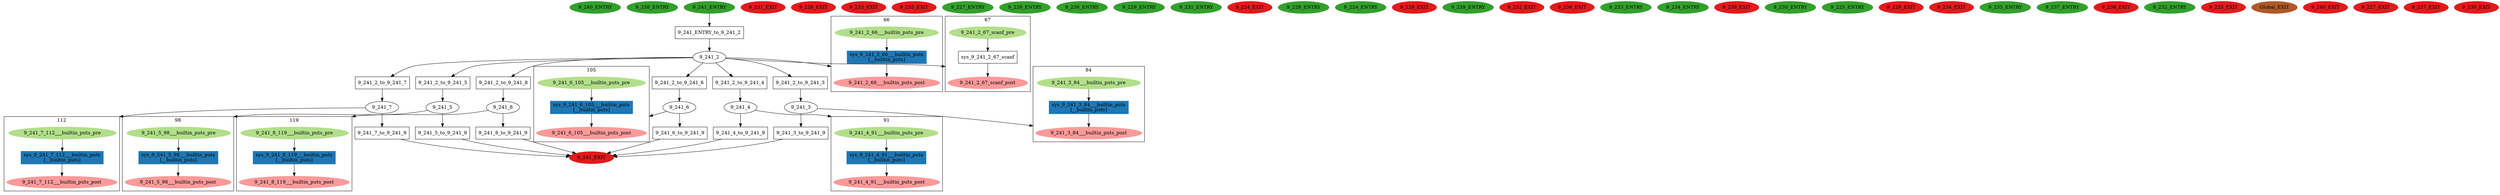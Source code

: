 digraph model { 
compound=true; 
node  [style="filled", colorscheme="paired12"];  "9_240_ENTRY" [shape=ellipse, color=4, style=filled];
  "9_238_ENTRY" [shape=ellipse, color=4, style=filled];
  "9_241_EXIT" [shape=ellipse, color=6, style=filled];
  "9_241_2" [shape=ellipse, style=""];
subgraph "cluster_9_241_2_66" { 
label="66"  "9_241_2_66___builtin_puts_post" [shape=ellipse, style=""];
  "9_241_2_66___builtin_puts_pre" [shape=ellipse, style=""];
  "sys_9_241_2_66___builtin_puts" [shape=box, style=""];
  "sys_9_241_2_66___builtin_puts" [color=2, style=filled];
  "sys_9_241_2_66___builtin_puts" [label="sys_9_241_2_66___builtin_puts\n[__builtin_puts]"];
  "9_241_2_66___builtin_puts_pre" -> "sys_9_241_2_66___builtin_puts" [label="", arrowhead="normal"];
  "sys_9_241_2_66___builtin_puts" -> "9_241_2_66___builtin_puts_post" [label="", arrowhead="normal"];
}
  "9_241_2" -> "9_241_2_66___builtin_puts_post" [lhead="cluster_9_241_2_66"];
  "9_241_2_66___builtin_puts_pre" [color=3, style=filled];
  "9_241_2_66___builtin_puts_post" [color=5, style=filled];
subgraph "cluster_9_241_2_67" { 
label="67"  "9_241_2_67_scanf_post" [shape=ellipse, style=""];
  "9_241_2_67_scanf_pre" [shape=ellipse, style=""];
  "sys_9_241_2_67_scanf" [shape=box, style=""];
  "sys_9_241_2_67_scanf" [label="sys_9_241_2_67_scanf\n"];
  "9_241_2_67_scanf_pre" -> "sys_9_241_2_67_scanf" [label="", arrowhead="normal"];
  "sys_9_241_2_67_scanf" -> "9_241_2_67_scanf_post" [label="", arrowhead="normal"];
}
  "9_241_2" -> "9_241_2_67_scanf_post" [lhead="cluster_9_241_2_67"];
  "9_241_2_67_scanf_pre" [color=3, style=filled];
  "9_241_2_67_scanf_post" [color=5, style=filled];
  "9_231_EXIT" [shape=ellipse, color=6, style=filled];
  "9_241_3" [shape=ellipse, style=""];
subgraph "cluster_9_241_3_84" { 
label="84"  "9_241_3_84___builtin_puts_post" [shape=ellipse, style=""];
  "9_241_3_84___builtin_puts_pre" [shape=ellipse, style=""];
  "sys_9_241_3_84___builtin_puts" [shape=box, style=""];
  "sys_9_241_3_84___builtin_puts" [color=2, style=filled];
  "sys_9_241_3_84___builtin_puts" [label="sys_9_241_3_84___builtin_puts\n[__builtin_puts]"];
  "9_241_3_84___builtin_puts_pre" -> "sys_9_241_3_84___builtin_puts" [label="", arrowhead="normal"];
  "sys_9_241_3_84___builtin_puts" -> "9_241_3_84___builtin_puts_post" [label="", arrowhead="normal"];
}
  "9_241_3" -> "9_241_3_84___builtin_puts_post" [lhead="cluster_9_241_3_84"];
  "9_241_3_84___builtin_puts_pre" [color=3, style=filled];
  "9_241_3_84___builtin_puts_post" [color=5, style=filled];
  "9_241_4" [shape=ellipse, style=""];
subgraph "cluster_9_241_4_91" { 
label="91"  "9_241_4_91___builtin_puts_pre" [shape=ellipse, style=""];
  "9_241_4_91___builtin_puts_post" [shape=ellipse, style=""];
  "sys_9_241_4_91___builtin_puts" [shape=box, style=""];
  "sys_9_241_4_91___builtin_puts" [color=2, style=filled];
  "sys_9_241_4_91___builtin_puts" [label="sys_9_241_4_91___builtin_puts\n[__builtin_puts]"];
  "sys_9_241_4_91___builtin_puts" -> "9_241_4_91___builtin_puts_post" [label="", arrowhead="normal"];
  "9_241_4_91___builtin_puts_pre" -> "sys_9_241_4_91___builtin_puts" [label="", arrowhead="normal"];
}
  "9_241_4" -> "9_241_4_91___builtin_puts_pre" [lhead="cluster_9_241_4_91"];
  "9_241_4_91___builtin_puts_pre" [color=3, style=filled];
  "9_241_4_91___builtin_puts_post" [color=5, style=filled];
  "9_226_EXIT" [shape=ellipse, color=6, style=filled];
  "9_233_EXIT" [shape=ellipse, color=6, style=filled];
  "9_241_5" [shape=ellipse, style=""];
subgraph "cluster_9_241_5_98" { 
label="98"  "9_241_5_98___builtin_puts_pre" [shape=ellipse, style=""];
  "9_241_5_98___builtin_puts_post" [shape=ellipse, style=""];
  "sys_9_241_5_98___builtin_puts" [shape=box, style=""];
  "sys_9_241_5_98___builtin_puts" [color=2, style=filled];
  "sys_9_241_5_98___builtin_puts" [label="sys_9_241_5_98___builtin_puts\n[__builtin_puts]"];
  "9_241_5_98___builtin_puts_pre" -> "sys_9_241_5_98___builtin_puts" [label="", arrowhead="normal"];
  "sys_9_241_5_98___builtin_puts" -> "9_241_5_98___builtin_puts_post" [label="", arrowhead="normal"];
}
  "9_241_5" -> "9_241_5_98___builtin_puts_pre" [lhead="cluster_9_241_5_98"];
  "9_241_5_98___builtin_puts_pre" [color=3, style=filled];
  "9_241_5_98___builtin_puts_post" [color=5, style=filled];
  "9_235_EXIT" [shape=ellipse, color=6, style=filled];
  "9_227_ENTRY" [shape=ellipse, color=4, style=filled];
  "9_226_ENTRY" [shape=ellipse, color=4, style=filled];
  "9_236_ENTRY" [shape=ellipse, color=4, style=filled];
  "9_229_ENTRY" [shape=ellipse, color=4, style=filled];
  "9_231_ENTRY" [shape=ellipse, color=4, style=filled];
  "9_224_EXIT" [shape=ellipse, color=6, style=filled];
  "9_228_ENTRY" [shape=ellipse, color=4, style=filled];
  "9_224_ENTRY" [shape=ellipse, color=4, style=filled];
  "9_228_EXIT" [shape=ellipse, color=6, style=filled];
  "9_239_ENTRY" [shape=ellipse, color=4, style=filled];
  "9_232_EXIT" [shape=ellipse, color=6, style=filled];
  "9_236_EXIT" [shape=ellipse, color=6, style=filled];
  "9_233_ENTRY" [shape=ellipse, color=4, style=filled];
  "9_234_ENTRY" [shape=ellipse, color=4, style=filled];
  "9_239_EXIT" [shape=ellipse, color=6, style=filled];
  "9_230_ENTRY" [shape=ellipse, color=4, style=filled];
  "9_225_ENTRY" [shape=ellipse, color=4, style=filled];
  "9_229_EXIT" [shape=ellipse, color=6, style=filled];
  "9_234_EXIT" [shape=ellipse, color=6, style=filled];
  "9_235_ENTRY" [shape=ellipse, color=4, style=filled];
  "9_237_ENTRY" [shape=ellipse, color=4, style=filled];
  "9_238_EXIT" [shape=ellipse, color=6, style=filled];
  "9_232_ENTRY" [shape=ellipse, color=4, style=filled];
  "9_241_ENTRY" [shape=ellipse, color=4, style=filled];
  "9_225_EXIT" [shape=ellipse, color=6, style=filled];
  "Global_EXIT" [shape=ellipse, color=12, style=filled];
  "9_240_EXIT" [shape=ellipse, color=6, style=filled];
  "9_227_EXIT" [shape=ellipse, color=6, style=filled];
  "9_241_8" [shape=ellipse, style=""];
subgraph "cluster_9_241_8_119" { 
label="119"  "9_241_8_119___builtin_puts_pre" [shape=ellipse, style=""];
  "9_241_8_119___builtin_puts_post" [shape=ellipse, style=""];
  "sys_9_241_8_119___builtin_puts" [shape=box, style=""];
  "sys_9_241_8_119___builtin_puts" [color=2, style=filled];
  "sys_9_241_8_119___builtin_puts" [label="sys_9_241_8_119___builtin_puts\n[__builtin_puts]"];
  "9_241_8_119___builtin_puts_pre" -> "sys_9_241_8_119___builtin_puts" [label="", arrowhead="normal"];
  "sys_9_241_8_119___builtin_puts" -> "9_241_8_119___builtin_puts_post" [label="", arrowhead="normal"];
}
  "9_241_8" -> "9_241_8_119___builtin_puts_pre" [lhead="cluster_9_241_8_119"];
  "9_241_8_119___builtin_puts_pre" [color=3, style=filled];
  "9_241_8_119___builtin_puts_post" [color=5, style=filled];
  "9_241_7" [shape=ellipse, style=""];
subgraph "cluster_9_241_7_112" { 
label="112"  "9_241_7_112___builtin_puts_pre" [shape=ellipse, style=""];
  "9_241_7_112___builtin_puts_post" [shape=ellipse, style=""];
  "sys_9_241_7_112___builtin_puts" [shape=box, style=""];
  "sys_9_241_7_112___builtin_puts" [color=2, style=filled];
  "sys_9_241_7_112___builtin_puts" [label="sys_9_241_7_112___builtin_puts\n[__builtin_puts]"];
  "sys_9_241_7_112___builtin_puts" -> "9_241_7_112___builtin_puts_post" [label="", arrowhead="normal"];
  "9_241_7_112___builtin_puts_pre" -> "sys_9_241_7_112___builtin_puts" [label="", arrowhead="normal"];
}
  "9_241_7" -> "9_241_7_112___builtin_puts_pre" [lhead="cluster_9_241_7_112"];
  "9_241_7_112___builtin_puts_pre" [color=3, style=filled];
  "9_241_7_112___builtin_puts_post" [color=5, style=filled];
  "9_241_6" [shape=ellipse, style=""];
subgraph "cluster_9_241_6_105" { 
label="105"  "9_241_6_105___builtin_puts_post" [shape=ellipse, style=""];
  "9_241_6_105___builtin_puts_pre" [shape=ellipse, style=""];
  "sys_9_241_6_105___builtin_puts" [shape=box, style=""];
  "sys_9_241_6_105___builtin_puts" [color=2, style=filled];
  "sys_9_241_6_105___builtin_puts" [label="sys_9_241_6_105___builtin_puts\n[__builtin_puts]"];
  "9_241_6_105___builtin_puts_pre" -> "sys_9_241_6_105___builtin_puts" [label="", arrowhead="normal"];
  "sys_9_241_6_105___builtin_puts" -> "9_241_6_105___builtin_puts_post" [label="", arrowhead="normal"];
}
  "9_241_6" -> "9_241_6_105___builtin_puts_post" [lhead="cluster_9_241_6_105"];
  "9_241_6_105___builtin_puts_pre" [color=3, style=filled];
  "9_241_6_105___builtin_puts_post" [color=5, style=filled];
  "9_237_EXIT" [shape=ellipse, color=6, style=filled];
  "9_230_EXIT" [shape=ellipse, color=6, style=filled];
  "9_241_6_to_9_241_9" [shape=box, style=""];
  "9_241_6_to_9_241_9" [label="9_241_6_to_9_241_9\n"];
  "9_241_5_to_9_241_9" [shape=box, style=""];
  "9_241_5_to_9_241_9" [label="9_241_5_to_9_241_9\n"];
  "9_241_2_to_9_241_7" [shape=box, style=""];
  "9_241_2_to_9_241_7" [label="9_241_2_to_9_241_7\n"];
  "9_241_2_to_9_241_8" [shape=box, style=""];
  "9_241_2_to_9_241_8" [label="9_241_2_to_9_241_8\n"];
  "9_241_4_to_9_241_9" [shape=box, style=""];
  "9_241_4_to_9_241_9" [label="9_241_4_to_9_241_9\n"];
  "9_241_2_to_9_241_6" [shape=box, style=""];
  "9_241_2_to_9_241_6" [label="9_241_2_to_9_241_6\n"];
  "9_241_2_to_9_241_5" [shape=box, style=""];
  "9_241_2_to_9_241_5" [label="9_241_2_to_9_241_5\n"];
  "9_241_7_to_9_241_9" [shape=box, style=""];
  "9_241_7_to_9_241_9" [label="9_241_7_to_9_241_9\n"];
  "9_241_2_to_9_241_4" [shape=box, style=""];
  "9_241_2_to_9_241_4" [label="9_241_2_to_9_241_4\n"];
  "9_241_2_to_9_241_3" [shape=box, style=""];
  "9_241_2_to_9_241_3" [label="9_241_2_to_9_241_3\n"];
  "9_241_ENTRY_to_9_241_2" [shape=box, style=""];
  "9_241_ENTRY_to_9_241_2" [label="9_241_ENTRY_to_9_241_2\n"];
  "9_241_8_to_9_241_9" [shape=box, style=""];
  "9_241_8_to_9_241_9" [label="9_241_8_to_9_241_9\n"];
  "9_241_3_to_9_241_9" [shape=box, style=""];
  "9_241_3_to_9_241_9" [label="9_241_3_to_9_241_9\n"];
  "9_241_7" -> "9_241_7_to_9_241_9" [label="", arrowhead="normal"];
  "9_241_8_to_9_241_9" -> "9_241_EXIT" [label="", arrowhead="normal"];
  "9_241_2" -> "9_241_2_to_9_241_5" [label="", arrowhead="normal"];
  "9_241_2_to_9_241_4" -> "9_241_4" [label="", arrowhead="normal"];
  "9_241_3" -> "9_241_3_to_9_241_9" [label="", arrowhead="normal"];
  "9_241_2_to_9_241_6" -> "9_241_6" [label="", arrowhead="normal"];
  "9_241_8" -> "9_241_8_to_9_241_9" [label="", arrowhead="normal"];
  "9_241_2" -> "9_241_2_to_9_241_7" [label="", arrowhead="normal"];
  "9_241_5_to_9_241_9" -> "9_241_EXIT" [label="", arrowhead="normal"];
  "9_241_7_to_9_241_9" -> "9_241_EXIT" [label="", arrowhead="normal"];
  "9_241_2" -> "9_241_2_to_9_241_3" [label="", arrowhead="normal"];
  "9_241_2_to_9_241_8" -> "9_241_8" [label="", arrowhead="normal"];
  "9_241_ENTRY" -> "9_241_ENTRY_to_9_241_2" [label="", arrowhead="normal"];
  "9_241_3_to_9_241_9" -> "9_241_EXIT" [label="", arrowhead="normal"];
  "9_241_2_to_9_241_3" -> "9_241_3" [label="", arrowhead="normal"];
  "9_241_2" -> "9_241_2_to_9_241_4" [label="", arrowhead="normal"];
  "9_241_6_to_9_241_9" -> "9_241_EXIT" [label="", arrowhead="normal"];
  "9_241_2_to_9_241_7" -> "9_241_7" [label="", arrowhead="normal"];
  "9_241_2_to_9_241_5" -> "9_241_5" [label="", arrowhead="normal"];
  "9_241_ENTRY_to_9_241_2" -> "9_241_2" [label="", arrowhead="normal"];
  "9_241_2" -> "9_241_2_to_9_241_8" [label="", arrowhead="normal"];
  "9_241_5" -> "9_241_5_to_9_241_9" [label="", arrowhead="normal"];
  "9_241_2" -> "9_241_2_to_9_241_6" [label="", arrowhead="normal"];
  "9_241_4" -> "9_241_4_to_9_241_9" [label="", arrowhead="normal"];
  "9_241_6" -> "9_241_6_to_9_241_9" [label="", arrowhead="normal"];
  "9_241_4_to_9_241_9" -> "9_241_EXIT" [label="", arrowhead="normal"];
}
